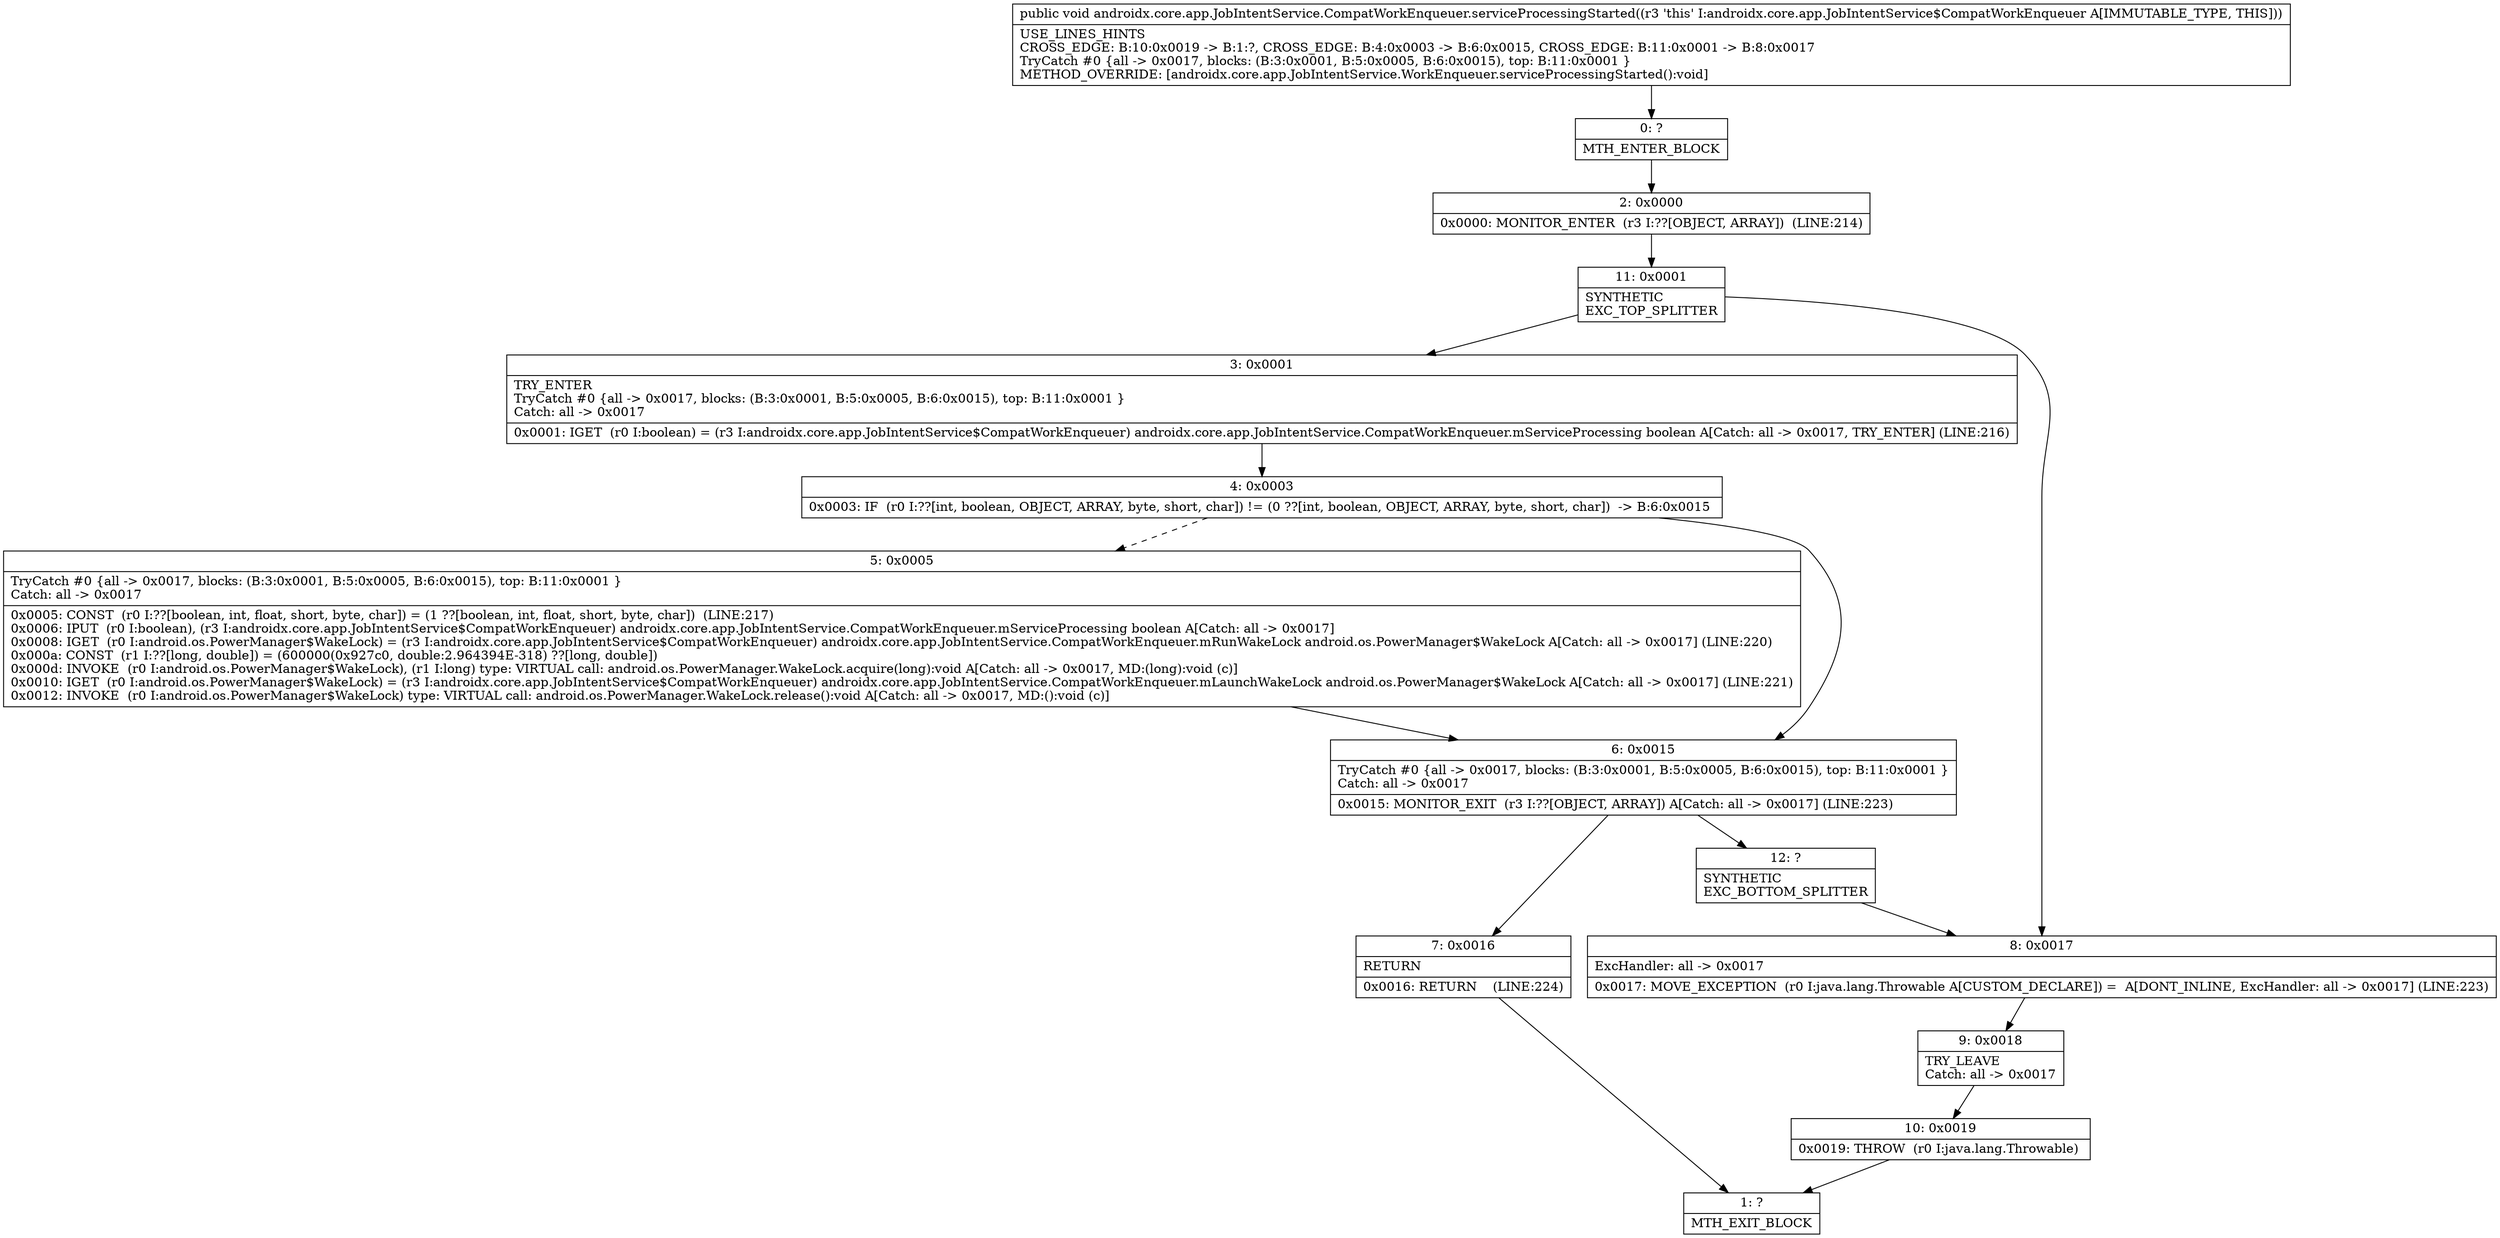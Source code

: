 digraph "CFG forandroidx.core.app.JobIntentService.CompatWorkEnqueuer.serviceProcessingStarted()V" {
Node_0 [shape=record,label="{0\:\ ?|MTH_ENTER_BLOCK\l}"];
Node_2 [shape=record,label="{2\:\ 0x0000|0x0000: MONITOR_ENTER  (r3 I:??[OBJECT, ARRAY])  (LINE:214)\l}"];
Node_11 [shape=record,label="{11\:\ 0x0001|SYNTHETIC\lEXC_TOP_SPLITTER\l}"];
Node_3 [shape=record,label="{3\:\ 0x0001|TRY_ENTER\lTryCatch #0 \{all \-\> 0x0017, blocks: (B:3:0x0001, B:5:0x0005, B:6:0x0015), top: B:11:0x0001 \}\lCatch: all \-\> 0x0017\l|0x0001: IGET  (r0 I:boolean) = (r3 I:androidx.core.app.JobIntentService$CompatWorkEnqueuer) androidx.core.app.JobIntentService.CompatWorkEnqueuer.mServiceProcessing boolean A[Catch: all \-\> 0x0017, TRY_ENTER] (LINE:216)\l}"];
Node_4 [shape=record,label="{4\:\ 0x0003|0x0003: IF  (r0 I:??[int, boolean, OBJECT, ARRAY, byte, short, char]) != (0 ??[int, boolean, OBJECT, ARRAY, byte, short, char])  \-\> B:6:0x0015 \l}"];
Node_5 [shape=record,label="{5\:\ 0x0005|TryCatch #0 \{all \-\> 0x0017, blocks: (B:3:0x0001, B:5:0x0005, B:6:0x0015), top: B:11:0x0001 \}\lCatch: all \-\> 0x0017\l|0x0005: CONST  (r0 I:??[boolean, int, float, short, byte, char]) = (1 ??[boolean, int, float, short, byte, char])  (LINE:217)\l0x0006: IPUT  (r0 I:boolean), (r3 I:androidx.core.app.JobIntentService$CompatWorkEnqueuer) androidx.core.app.JobIntentService.CompatWorkEnqueuer.mServiceProcessing boolean A[Catch: all \-\> 0x0017]\l0x0008: IGET  (r0 I:android.os.PowerManager$WakeLock) = (r3 I:androidx.core.app.JobIntentService$CompatWorkEnqueuer) androidx.core.app.JobIntentService.CompatWorkEnqueuer.mRunWakeLock android.os.PowerManager$WakeLock A[Catch: all \-\> 0x0017] (LINE:220)\l0x000a: CONST  (r1 I:??[long, double]) = (600000(0x927c0, double:2.964394E\-318) ??[long, double]) \l0x000d: INVOKE  (r0 I:android.os.PowerManager$WakeLock), (r1 I:long) type: VIRTUAL call: android.os.PowerManager.WakeLock.acquire(long):void A[Catch: all \-\> 0x0017, MD:(long):void (c)]\l0x0010: IGET  (r0 I:android.os.PowerManager$WakeLock) = (r3 I:androidx.core.app.JobIntentService$CompatWorkEnqueuer) androidx.core.app.JobIntentService.CompatWorkEnqueuer.mLaunchWakeLock android.os.PowerManager$WakeLock A[Catch: all \-\> 0x0017] (LINE:221)\l0x0012: INVOKE  (r0 I:android.os.PowerManager$WakeLock) type: VIRTUAL call: android.os.PowerManager.WakeLock.release():void A[Catch: all \-\> 0x0017, MD:():void (c)]\l}"];
Node_6 [shape=record,label="{6\:\ 0x0015|TryCatch #0 \{all \-\> 0x0017, blocks: (B:3:0x0001, B:5:0x0005, B:6:0x0015), top: B:11:0x0001 \}\lCatch: all \-\> 0x0017\l|0x0015: MONITOR_EXIT  (r3 I:??[OBJECT, ARRAY]) A[Catch: all \-\> 0x0017] (LINE:223)\l}"];
Node_7 [shape=record,label="{7\:\ 0x0016|RETURN\l|0x0016: RETURN    (LINE:224)\l}"];
Node_1 [shape=record,label="{1\:\ ?|MTH_EXIT_BLOCK\l}"];
Node_12 [shape=record,label="{12\:\ ?|SYNTHETIC\lEXC_BOTTOM_SPLITTER\l}"];
Node_8 [shape=record,label="{8\:\ 0x0017|ExcHandler: all \-\> 0x0017\l|0x0017: MOVE_EXCEPTION  (r0 I:java.lang.Throwable A[CUSTOM_DECLARE]) =  A[DONT_INLINE, ExcHandler: all \-\> 0x0017] (LINE:223)\l}"];
Node_9 [shape=record,label="{9\:\ 0x0018|TRY_LEAVE\lCatch: all \-\> 0x0017\l}"];
Node_10 [shape=record,label="{10\:\ 0x0019|0x0019: THROW  (r0 I:java.lang.Throwable) \l}"];
MethodNode[shape=record,label="{public void androidx.core.app.JobIntentService.CompatWorkEnqueuer.serviceProcessingStarted((r3 'this' I:androidx.core.app.JobIntentService$CompatWorkEnqueuer A[IMMUTABLE_TYPE, THIS]))  | USE_LINES_HINTS\lCROSS_EDGE: B:10:0x0019 \-\> B:1:?, CROSS_EDGE: B:4:0x0003 \-\> B:6:0x0015, CROSS_EDGE: B:11:0x0001 \-\> B:8:0x0017\lTryCatch #0 \{all \-\> 0x0017, blocks: (B:3:0x0001, B:5:0x0005, B:6:0x0015), top: B:11:0x0001 \}\lMETHOD_OVERRIDE: [androidx.core.app.JobIntentService.WorkEnqueuer.serviceProcessingStarted():void]\l}"];
MethodNode -> Node_0;Node_0 -> Node_2;
Node_2 -> Node_11;
Node_11 -> Node_3;
Node_11 -> Node_8;
Node_3 -> Node_4;
Node_4 -> Node_5[style=dashed];
Node_4 -> Node_6;
Node_5 -> Node_6;
Node_6 -> Node_7;
Node_6 -> Node_12;
Node_7 -> Node_1;
Node_12 -> Node_8;
Node_8 -> Node_9;
Node_9 -> Node_10;
Node_10 -> Node_1;
}

